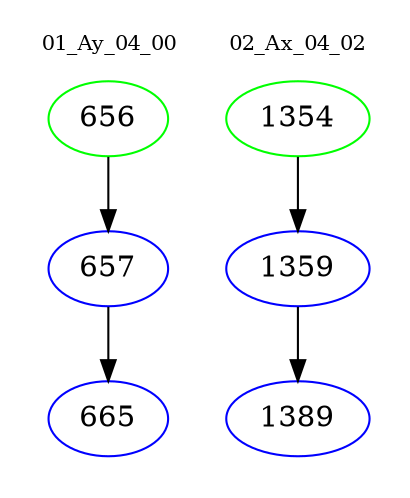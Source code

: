 digraph{
subgraph cluster_0 {
color = white
label = "01_Ay_04_00";
fontsize=10;
T0_656 [label="656", color="green"]
T0_656 -> T0_657 [color="black"]
T0_657 [label="657", color="blue"]
T0_657 -> T0_665 [color="black"]
T0_665 [label="665", color="blue"]
}
subgraph cluster_1 {
color = white
label = "02_Ax_04_02";
fontsize=10;
T1_1354 [label="1354", color="green"]
T1_1354 -> T1_1359 [color="black"]
T1_1359 [label="1359", color="blue"]
T1_1359 -> T1_1389 [color="black"]
T1_1389 [label="1389", color="blue"]
}
}
